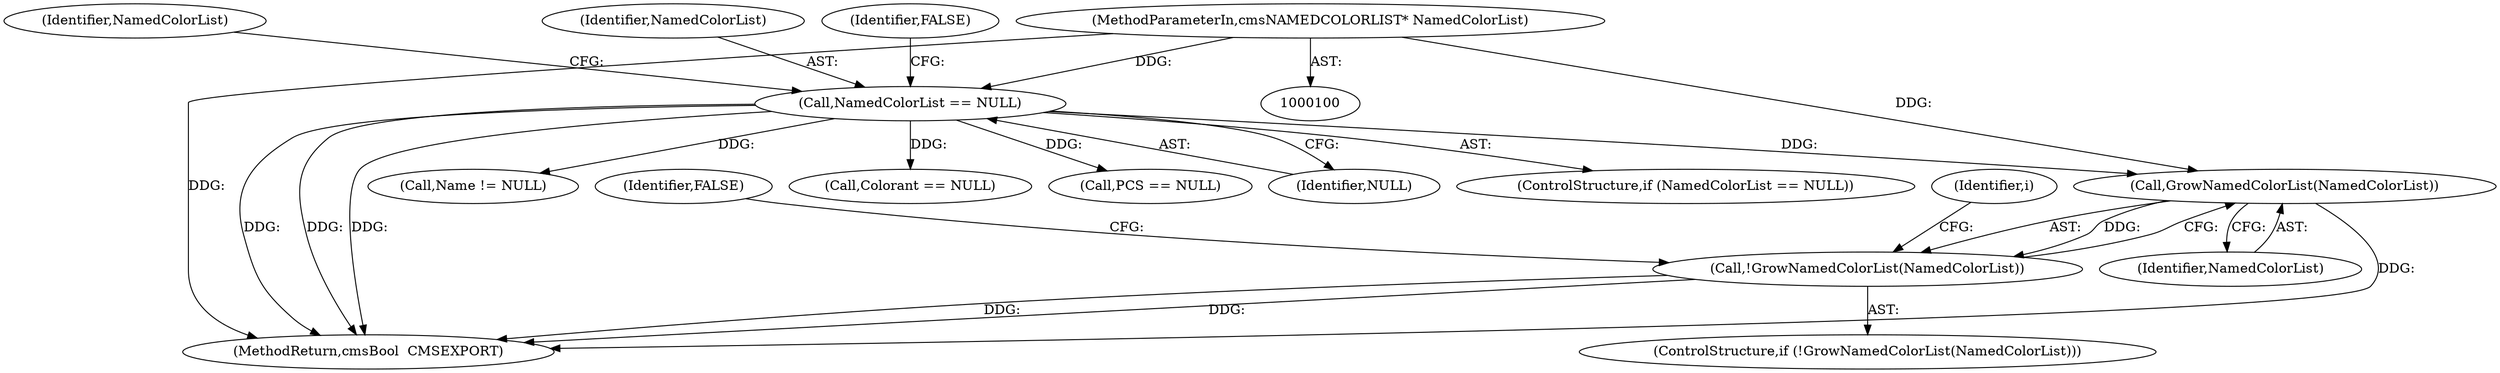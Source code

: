 digraph "0_Little-CMS_91c2db7f2559be504211b283bc3a2c631d6f06d9_1@pointer" {
"1000126" [label="(Call,GrowNamedColorList(NamedColorList))"];
"1000108" [label="(Call,NamedColorList == NULL)"];
"1000101" [label="(MethodParameterIn,cmsNAMEDCOLORLIST* NamedColorList)"];
"1000125" [label="(Call,!GrowNamedColorList(NamedColorList))"];
"1000127" [label="(Identifier,NamedColorList)"];
"1000107" [label="(ControlStructure,if (NamedColorList == NULL))"];
"1000129" [label="(Identifier,FALSE)"];
"1000244" [label="(MethodReturn,cmsBool  CMSEXPORT)"];
"1000191" [label="(Call,Name != NULL)"];
"1000154" [label="(Call,Colorant == NULL)"];
"1000101" [label="(MethodParameterIn,cmsNAMEDCOLORLIST* NamedColorList)"];
"1000132" [label="(Identifier,i)"];
"1000117" [label="(Identifier,NamedColorList)"];
"1000183" [label="(Call,PCS == NULL)"];
"1000126" [label="(Call,GrowNamedColorList(NamedColorList))"];
"1000110" [label="(Identifier,NULL)"];
"1000124" [label="(ControlStructure,if (!GrowNamedColorList(NamedColorList)))"];
"1000108" [label="(Call,NamedColorList == NULL)"];
"1000125" [label="(Call,!GrowNamedColorList(NamedColorList))"];
"1000109" [label="(Identifier,NamedColorList)"];
"1000112" [label="(Identifier,FALSE)"];
"1000126" -> "1000125"  [label="AST: "];
"1000126" -> "1000127"  [label="CFG: "];
"1000127" -> "1000126"  [label="AST: "];
"1000125" -> "1000126"  [label="CFG: "];
"1000126" -> "1000244"  [label="DDG: "];
"1000126" -> "1000125"  [label="DDG: "];
"1000108" -> "1000126"  [label="DDG: "];
"1000101" -> "1000126"  [label="DDG: "];
"1000108" -> "1000107"  [label="AST: "];
"1000108" -> "1000110"  [label="CFG: "];
"1000109" -> "1000108"  [label="AST: "];
"1000110" -> "1000108"  [label="AST: "];
"1000112" -> "1000108"  [label="CFG: "];
"1000117" -> "1000108"  [label="CFG: "];
"1000108" -> "1000244"  [label="DDG: "];
"1000108" -> "1000244"  [label="DDG: "];
"1000108" -> "1000244"  [label="DDG: "];
"1000101" -> "1000108"  [label="DDG: "];
"1000108" -> "1000154"  [label="DDG: "];
"1000108" -> "1000183"  [label="DDG: "];
"1000108" -> "1000191"  [label="DDG: "];
"1000101" -> "1000100"  [label="AST: "];
"1000101" -> "1000244"  [label="DDG: "];
"1000125" -> "1000124"  [label="AST: "];
"1000129" -> "1000125"  [label="CFG: "];
"1000132" -> "1000125"  [label="CFG: "];
"1000125" -> "1000244"  [label="DDG: "];
"1000125" -> "1000244"  [label="DDG: "];
}

